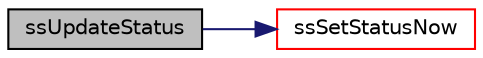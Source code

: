 digraph "ssUpdateStatus"
{
  edge [fontname="Helvetica",fontsize="10",labelfontname="Helvetica",labelfontsize="10"];
  node [fontname="Helvetica",fontsize="10",shape=record];
  rankdir="LR";
  Node42 [label="ssUpdateStatus",height=0.2,width=0.4,color="black", fillcolor="grey75", style="filled", fontcolor="black"];
  Node42 -> Node43 [color="midnightblue",fontsize="10",style="solid",fontname="Helvetica"];
  Node43 [label="ssSetStatusNow",height=0.2,width=0.4,color="red", fillcolor="white", style="filled",URL="$status_8c.html#a0c95bafe270ab48a3f4397bff655bad8"];
}
